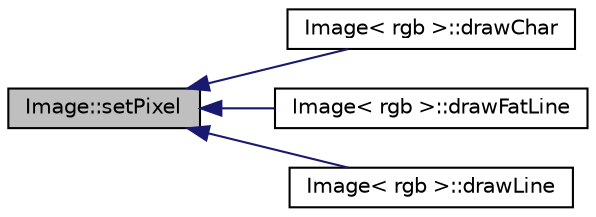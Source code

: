 digraph "Image::setPixel"
{
 // INTERACTIVE_SVG=YES
  edge [fontname="Helvetica",fontsize="10",labelfontname="Helvetica",labelfontsize="10"];
  node [fontname="Helvetica",fontsize="10",shape=record];
  rankdir="LR";
  Node1 [label="Image::setPixel",height=0.2,width=0.4,color="black", fillcolor="grey75", style="filled", fontcolor="black"];
  Node1 -> Node2 [dir="back",color="midnightblue",fontsize="10",style="solid",fontname="Helvetica"];
  Node2 [label="Image\< rgb \>::drawChar",height=0.2,width=0.4,color="black", fillcolor="white", style="filled",URL="$de/d73/class_image.html#a4b16c2eebd1ca5bf8aa416f99d76b9d4"];
  Node1 -> Node3 [dir="back",color="midnightblue",fontsize="10",style="solid",fontname="Helvetica"];
  Node3 [label="Image\< rgb \>::drawFatLine",height=0.2,width=0.4,color="black", fillcolor="white", style="filled",URL="$de/d73/class_image.html#a1d7f72c695d30e56d5b50a0de351de19"];
  Node1 -> Node4 [dir="back",color="midnightblue",fontsize="10",style="solid",fontname="Helvetica"];
  Node4 [label="Image\< rgb \>::drawLine",height=0.2,width=0.4,color="black", fillcolor="white", style="filled",URL="$de/d73/class_image.html#a01d9534bc14b6829bcc876ef22913f38"];
}
